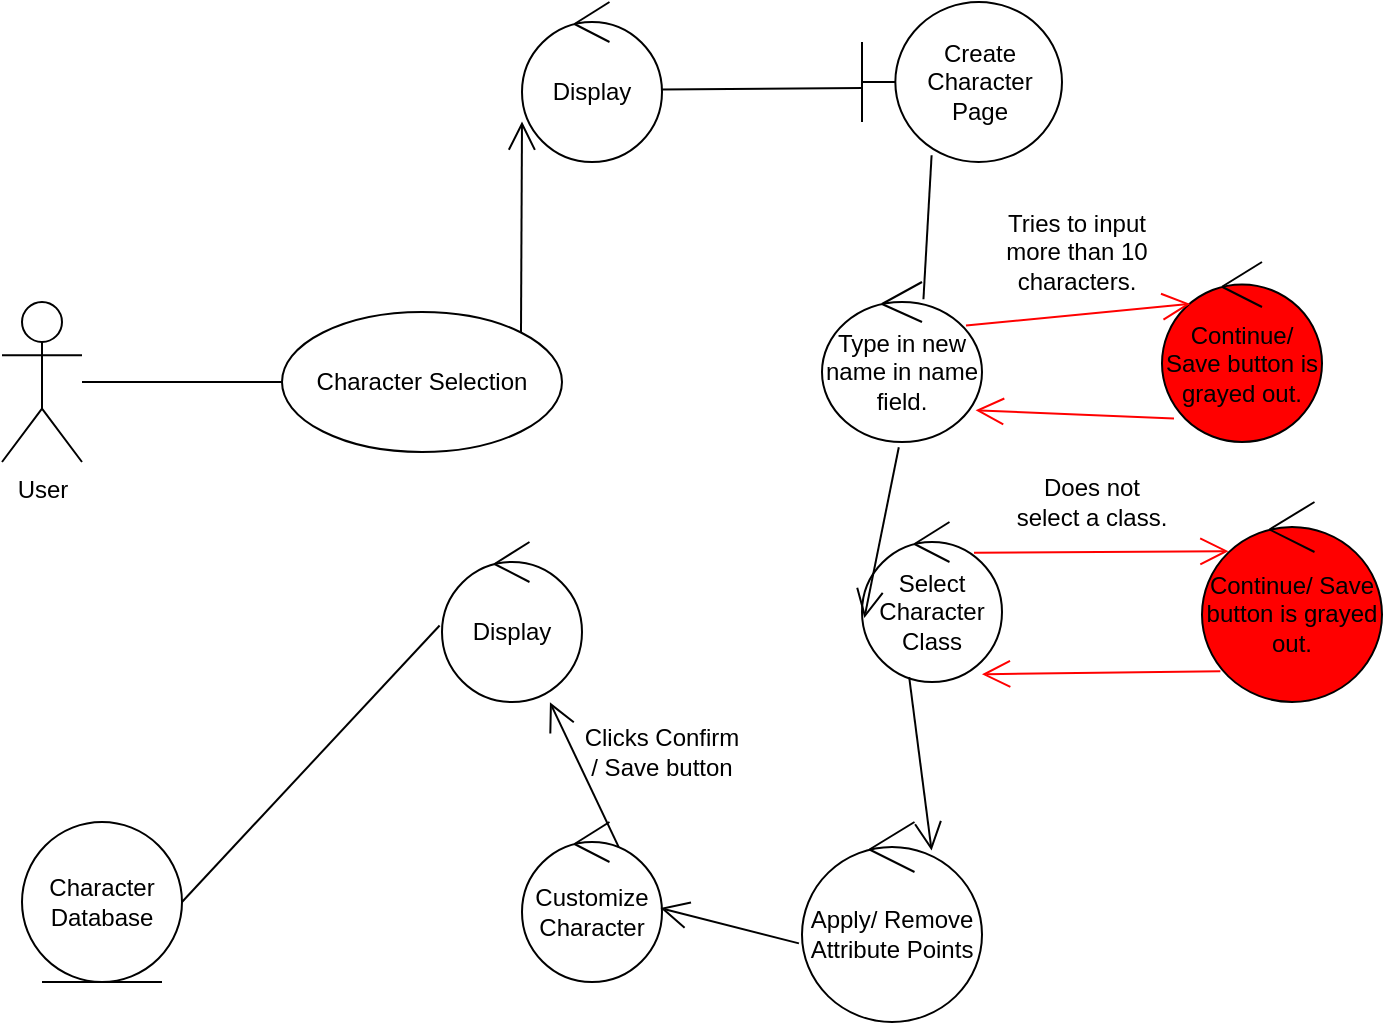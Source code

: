 <mxfile version="12.6.2" type="google"><diagram id="8-YOmBFpJzapzW2F-Tbh" name="Page-1"><mxGraphModel dx="1408" dy="748" grid="1" gridSize="10" guides="1" tooltips="1" connect="1" arrows="1" fold="1" page="1" pageScale="1" pageWidth="850" pageHeight="1100" math="0" shadow="0"><root><mxCell id="0"/><mxCell id="1" parent="0"/><mxCell id="iZo4X1wIjn4hvOKJHSIp-1" value="User" style="shape=umlActor;verticalLabelPosition=bottom;labelBackgroundColor=#ffffff;verticalAlign=top;html=1;outlineConnect=0;" parent="1" vertex="1"><mxGeometry x="40" y="160" width="40" height="80" as="geometry"/></mxCell><mxCell id="iZo4X1wIjn4hvOKJHSIp-3" value="" style="endArrow=none;html=1;" parent="1" source="iZo4X1wIjn4hvOKJHSIp-1" edge="1"><mxGeometry width="50" height="50" relative="1" as="geometry"><mxPoint x="200" y="170" as="sourcePoint"/><mxPoint x="180" y="200" as="targetPoint"/></mxGeometry></mxCell><mxCell id="iZo4X1wIjn4hvOKJHSIp-4" value="Character Selection" style="ellipse;whiteSpace=wrap;html=1;" parent="1" vertex="1"><mxGeometry x="180" y="165" width="140" height="70" as="geometry"/></mxCell><mxCell id="iZo4X1wIjn4hvOKJHSIp-5" value="Display" style="ellipse;shape=umlControl;whiteSpace=wrap;html=1;" parent="1" vertex="1"><mxGeometry x="300" y="10" width="70" height="80" as="geometry"/></mxCell><mxCell id="iZo4X1wIjn4hvOKJHSIp-7" value="Create Character Page" style="shape=umlBoundary;whiteSpace=wrap;html=1;" parent="1" vertex="1"><mxGeometry x="470" y="10" width="100" height="80" as="geometry"/></mxCell><mxCell id="iZo4X1wIjn4hvOKJHSIp-8" value="" style="endArrow=none;html=1;exitX=0.994;exitY=0.547;exitDx=0;exitDy=0;exitPerimeter=0;entryX=0.004;entryY=0.538;entryDx=0;entryDy=0;entryPerimeter=0;" parent="1" source="iZo4X1wIjn4hvOKJHSIp-5" target="iZo4X1wIjn4hvOKJHSIp-7" edge="1"><mxGeometry width="50" height="50" relative="1" as="geometry"><mxPoint x="470" y="170" as="sourcePoint"/><mxPoint x="520" y="120" as="targetPoint"/></mxGeometry></mxCell><mxCell id="iZo4X1wIjn4hvOKJHSIp-9" value="Type in new name in name field." style="ellipse;shape=umlControl;whiteSpace=wrap;html=1;fillColor=#FFFFFF;" parent="1" vertex="1"><mxGeometry x="450" y="150" width="80" height="80" as="geometry"/></mxCell><mxCell id="iZo4X1wIjn4hvOKJHSIp-10" value="" style="endArrow=none;html=1;entryX=0.348;entryY=0.958;entryDx=0;entryDy=0;entryPerimeter=0;exitX=0.634;exitY=0.108;exitDx=0;exitDy=0;exitPerimeter=0;" parent="1" source="iZo4X1wIjn4hvOKJHSIp-9" target="iZo4X1wIjn4hvOKJHSIp-7" edge="1"><mxGeometry width="50" height="50" relative="1" as="geometry"><mxPoint x="500" y="180" as="sourcePoint"/><mxPoint x="550" y="130" as="targetPoint"/></mxGeometry></mxCell><mxCell id="iZo4X1wIjn4hvOKJHSIp-11" value="" style="endArrow=open;endFill=1;endSize=12;html=1;exitX=1;exitY=0;exitDx=0;exitDy=0;entryX=0;entryY=0.747;entryDx=0;entryDy=0;entryPerimeter=0;" parent="1" source="iZo4X1wIjn4hvOKJHSIp-4" target="iZo4X1wIjn4hvOKJHSIp-5" edge="1"><mxGeometry width="160" relative="1" as="geometry"><mxPoint x="300" y="290" as="sourcePoint"/><mxPoint x="460" y="290" as="targetPoint"/></mxGeometry></mxCell><mxCell id="iZo4X1wIjn4hvOKJHSIp-13" value="Select Character Class" style="ellipse;shape=umlControl;whiteSpace=wrap;html=1;fillColor=#FFFFFF;" parent="1" vertex="1"><mxGeometry x="470" y="270" width="70" height="80" as="geometry"/></mxCell><mxCell id="iZo4X1wIjn4hvOKJHSIp-14" value="" style="endArrow=open;endFill=1;endSize=12;html=1;exitX=0.48;exitY=1.033;exitDx=0;exitDy=0;exitPerimeter=0;entryX=0.017;entryY=0.6;entryDx=0;entryDy=0;entryPerimeter=0;" parent="1" source="iZo4X1wIjn4hvOKJHSIp-9" target="iZo4X1wIjn4hvOKJHSIp-13" edge="1"><mxGeometry width="160" relative="1" as="geometry"><mxPoint x="520" y="240" as="sourcePoint"/><mxPoint x="476" y="292" as="targetPoint"/></mxGeometry></mxCell><mxCell id="iZo4X1wIjn4hvOKJHSIp-15" value="Apply/ Remove Attribute Points" style="ellipse;shape=umlControl;whiteSpace=wrap;html=1;fillColor=#FFFFFF;" parent="1" vertex="1"><mxGeometry x="440" y="420" width="90" height="100" as="geometry"/></mxCell><mxCell id="iZo4X1wIjn4hvOKJHSIp-16" value="" style="endArrow=open;endFill=1;endSize=12;html=1;exitX=0.337;exitY=0.97;exitDx=0;exitDy=0;exitPerimeter=0;entryX=0.72;entryY=0.143;entryDx=0;entryDy=0;entryPerimeter=0;" parent="1" source="iZo4X1wIjn4hvOKJHSIp-13" target="iZo4X1wIjn4hvOKJHSIp-15" edge="1"><mxGeometry width="160" relative="1" as="geometry"><mxPoint x="620" y="280" as="sourcePoint"/><mxPoint x="780" y="280" as="targetPoint"/></mxGeometry></mxCell><mxCell id="iZo4X1wIjn4hvOKJHSIp-17" value="Continue/ Save button is grayed out." style="ellipse;shape=umlControl;whiteSpace=wrap;html=1;fillColor=#FF0000;" parent="1" vertex="1"><mxGeometry x="620" y="140" width="80" height="90" as="geometry"/></mxCell><mxCell id="iZo4X1wIjn4hvOKJHSIp-18" value="" style="endArrow=open;endFill=1;endSize=12;html=1;exitX=0.9;exitY=0.272;exitDx=0;exitDy=0;exitPerimeter=0;entryX=0.177;entryY=0.233;entryDx=0;entryDy=0;entryPerimeter=0;strokeColor=#FF0000;" parent="1" source="iZo4X1wIjn4hvOKJHSIp-9" target="iZo4X1wIjn4hvOKJHSIp-17" edge="1"><mxGeometry width="160" relative="1" as="geometry"><mxPoint x="550" y="190" as="sourcePoint"/><mxPoint x="600" y="190" as="targetPoint"/></mxGeometry></mxCell><mxCell id="iZo4X1wIjn4hvOKJHSIp-19" value="" style="endArrow=open;endFill=1;endSize=12;html=1;exitX=0.075;exitY=0.869;exitDx=0;exitDy=0;exitPerimeter=0;entryX=0.96;entryY=0.802;entryDx=0;entryDy=0;entryPerimeter=0;fillColor=#FF0000;strokeColor=#FF0000;" parent="1" source="iZo4X1wIjn4hvOKJHSIp-17" target="iZo4X1wIjn4hvOKJHSIp-9" edge="1"><mxGeometry width="160" relative="1" as="geometry"><mxPoint x="670" y="270" as="sourcePoint"/><mxPoint x="830" y="270" as="targetPoint"/></mxGeometry></mxCell><mxCell id="iZo4X1wIjn4hvOKJHSIp-20" value="Continue/ Save button is grayed out." style="ellipse;shape=umlControl;whiteSpace=wrap;html=1;fillColor=#FF0000;" parent="1" vertex="1"><mxGeometry x="640" y="260" width="90" height="100" as="geometry"/></mxCell><mxCell id="iZo4X1wIjn4hvOKJHSIp-22" value="Tries to input more than 10 characters." style="text;html=1;strokeColor=none;fillColor=none;align=center;verticalAlign=middle;whiteSpace=wrap;rounded=0;" parent="1" vertex="1"><mxGeometry x="530" y="110" width="95" height="50" as="geometry"/></mxCell><mxCell id="iZo4X1wIjn4hvOKJHSIp-23" value="" style="endArrow=open;endFill=1;endSize=12;html=1;exitX=0.8;exitY=0.192;exitDx=0;exitDy=0;exitPerimeter=0;entryX=0.147;entryY=0.246;entryDx=0;entryDy=0;entryPerimeter=0;strokeColor=#FF0000;" parent="1" source="iZo4X1wIjn4hvOKJHSIp-13" target="iZo4X1wIjn4hvOKJHSIp-20" edge="1"><mxGeometry width="160" relative="1" as="geometry"><mxPoint x="580" y="410" as="sourcePoint"/><mxPoint x="740" y="410" as="targetPoint"/></mxGeometry></mxCell><mxCell id="iZo4X1wIjn4hvOKJHSIp-24" value="" style="endArrow=open;endFill=1;endSize=12;html=1;entryX=0.857;entryY=0.952;entryDx=0;entryDy=0;entryPerimeter=0;exitX=0.102;exitY=0.846;exitDx=0;exitDy=0;exitPerimeter=0;strokeColor=#FF0000;" parent="1" source="iZo4X1wIjn4hvOKJHSIp-20" target="iZo4X1wIjn4hvOKJHSIp-13" edge="1"><mxGeometry width="160" relative="1" as="geometry"><mxPoint x="650" y="390" as="sourcePoint"/><mxPoint x="830" y="420" as="targetPoint"/></mxGeometry></mxCell><mxCell id="iZo4X1wIjn4hvOKJHSIp-25" value="Does not select a class." style="text;html=1;strokeColor=none;fillColor=none;align=center;verticalAlign=middle;whiteSpace=wrap;rounded=0;" parent="1" vertex="1"><mxGeometry x="545" y="240" width="80" height="40" as="geometry"/></mxCell><mxCell id="iZo4X1wIjn4hvOKJHSIp-26" value="Customize Character" style="ellipse;shape=umlControl;whiteSpace=wrap;html=1;fillColor=#FFFFFF;" parent="1" vertex="1"><mxGeometry x="300" y="420" width="70" height="80" as="geometry"/></mxCell><mxCell id="iZo4X1wIjn4hvOKJHSIp-27" value="" style="endArrow=open;endFill=1;endSize=12;html=1;exitX=-0.017;exitY=0.607;exitDx=0;exitDy=0;exitPerimeter=0;entryX=0.989;entryY=0.538;entryDx=0;entryDy=0;entryPerimeter=0;" parent="1" source="iZo4X1wIjn4hvOKJHSIp-15" target="iZo4X1wIjn4hvOKJHSIp-26" edge="1"><mxGeometry width="160" relative="1" as="geometry"><mxPoint x="270" y="310" as="sourcePoint"/><mxPoint x="430" y="310" as="targetPoint"/></mxGeometry></mxCell><mxCell id="iZo4X1wIjn4hvOKJHSIp-28" value="Display" style="ellipse;shape=umlControl;whiteSpace=wrap;html=1;fillColor=#FFFFFF;" parent="1" vertex="1"><mxGeometry x="260" y="280" width="70" height="80" as="geometry"/></mxCell><mxCell id="iZo4X1wIjn4hvOKJHSIp-29" value="" style="endArrow=open;endFill=1;endSize=12;html=1;exitX=0.691;exitY=0.157;exitDx=0;exitDy=0;exitPerimeter=0;entryX=0.771;entryY=1.002;entryDx=0;entryDy=0;entryPerimeter=0;" parent="1" source="iZo4X1wIjn4hvOKJHSIp-26" target="iZo4X1wIjn4hvOKJHSIp-28" edge="1"><mxGeometry width="160" relative="1" as="geometry"><mxPoint x="230" y="360" as="sourcePoint"/><mxPoint x="330" y="400" as="targetPoint"/></mxGeometry></mxCell><mxCell id="iZo4X1wIjn4hvOKJHSIp-30" value="Clicks Confirm / Save button" style="text;html=1;strokeColor=none;fillColor=none;align=center;verticalAlign=middle;whiteSpace=wrap;rounded=0;" parent="1" vertex="1"><mxGeometry x="330" y="370" width="80" height="30" as="geometry"/></mxCell><mxCell id="iZo4X1wIjn4hvOKJHSIp-31" value="" style="endArrow=none;html=1;entryX=-0.017;entryY=0.522;entryDx=0;entryDy=0;entryPerimeter=0;exitX=1;exitY=0.5;exitDx=0;exitDy=0;" parent="1" source="iZo4X1wIjn4hvOKJHSIp-32" target="iZo4X1wIjn4hvOKJHSIp-28" edge="1"><mxGeometry width="50" height="50" relative="1" as="geometry"><mxPoint x="200" y="312" as="sourcePoint"/><mxPoint x="240" y="280" as="targetPoint"/></mxGeometry></mxCell><mxCell id="iZo4X1wIjn4hvOKJHSIp-32" value="Character Database" style="ellipse;shape=umlEntity;whiteSpace=wrap;html=1;fillColor=#FFFFFF;" parent="1" vertex="1"><mxGeometry x="50" y="420" width="80" height="80" as="geometry"/></mxCell></root></mxGraphModel></diagram></mxfile>